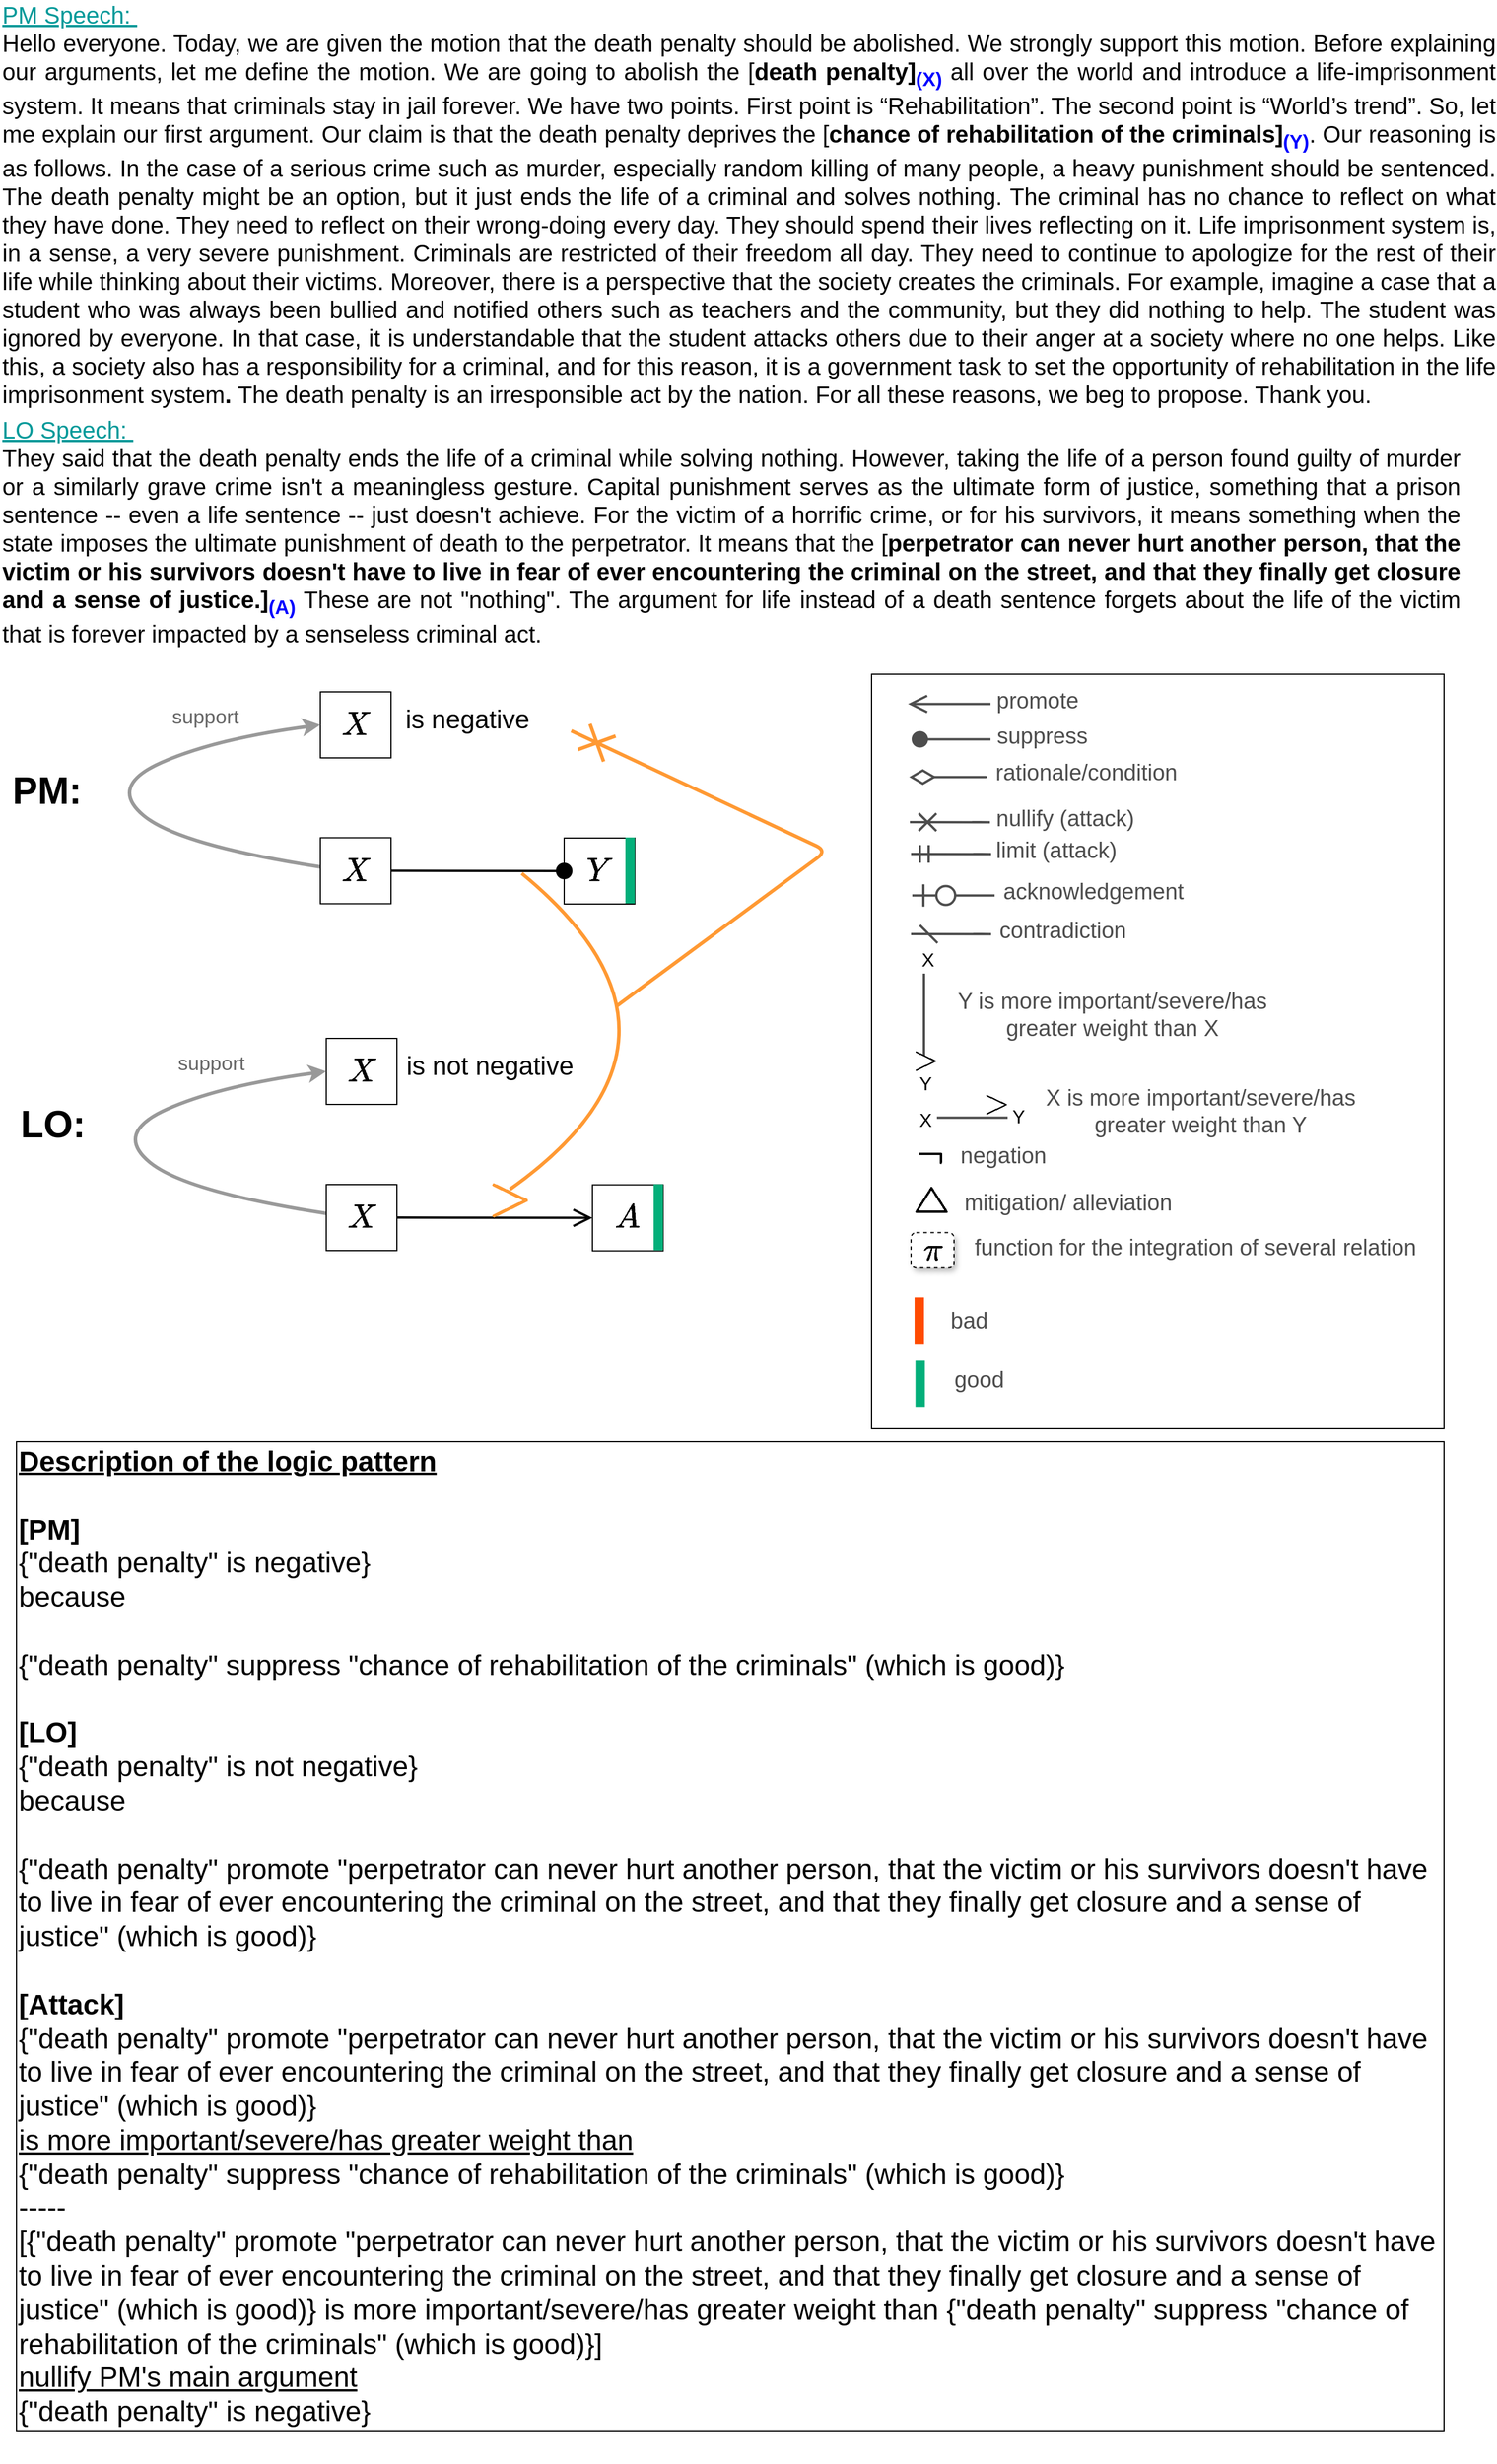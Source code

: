 <mxfile version="15.8.3" type="device"><diagram id="NebdKccpn1Tcwdz-Rh-k" name="Page-1"><mxGraphModel dx="1475" dy="2551" grid="1" gridSize="10" guides="1" tooltips="1" connect="1" arrows="1" fold="1" page="1" pageScale="1" pageWidth="1100" pageHeight="1700" math="1" shadow="0"><root><mxCell id="0"/><mxCell id="1" parent="0"/><mxCell id="UqYzVpXplDqsbALxIXjI-1" value="&lt;div style=&quot;text-align: justify ; font-size: 20px&quot;&gt;&lt;font style=&quot;font-size: 20px&quot; color=&quot;#009999&quot;&gt;&lt;u&gt;PM Speech:&amp;nbsp;&lt;/u&gt;&lt;/font&gt;&lt;/div&gt;&lt;div style=&quot;text-align: justify&quot;&gt;&lt;span style=&quot;font-size: 20px&quot;&gt;Hello everyone. Today, we are given the motion that the death penalty should be abolished. We strongly support this motion. Before explaining our arguments, let me define the motion. We are going to abolish the [&lt;b&gt;death penalty]&lt;sub&gt;&lt;font color=&quot;#0000ff&quot;&gt;(X)&lt;/font&gt;&lt;/sub&gt;&lt;/b&gt;&amp;nbsp;all over the world and introduce a life-imprisonment system. It means that criminals stay in jail forever. We have two points. First point is “Rehabilitation”. The second point is “World’s trend”. So, let me explain our first argument. Our claim is that the death penalty deprives the [&lt;b&gt;chance of rehabilitation of the criminals]&lt;sub&gt;&lt;font color=&quot;#0000ff&quot;&gt;(Y)&lt;/font&gt;&lt;/sub&gt;&lt;/b&gt;. Our reasoning is as follows. In the case of a serious crime such as murder, especially random killing of many people, a heavy punishment should be sentenced. The death penalty might be an option, but it just ends the life of a criminal and solves nothing. The&lt;b&gt;&amp;nbsp;&lt;/b&gt;criminal has no chance to reflect on what they have done. They need to reflect on their wrong-doing every day. They should spend their lives reflecting on it. Life imprisonment system is, in a sense, a very severe punishment. Criminals are restricted of their freedom all day. They need to continue to apologize for the rest of their life while thinking about their victims. Moreover, there is a perspective that the society creates the criminals. For example, imagine a case that a student who was always been bullied and notified others such as teachers and the community, but they did nothing to help. The student was ignored by everyone. In that case, it is understandable that the student attacks others due to their anger at a society where no one helps. Like this, a society also has a responsibility for a criminal, and for this reason, it is a government task to set the opportunity of rehabilitation in the life imprisonment system&lt;b&gt;.&lt;/b&gt;&amp;nbsp;The death penalty is an irresponsible act by the nation. For all these reasons, we beg to propose. Thank you.&lt;/span&gt;&lt;br&gt;&lt;/div&gt;" style="text;html=1;strokeColor=none;fillColor=none;align=left;verticalAlign=middle;whiteSpace=wrap;rounded=0;" parent="1" vertex="1"><mxGeometry x="550" y="45" width="1270" height="190" as="geometry"/></mxCell><mxCell id="UqYzVpXplDqsbALxIXjI-2" value="&lt;div style=&quot;text-align: justify ; font-size: 20px&quot;&gt;&lt;font style=&quot;font-size: 20px&quot; color=&quot;#009999&quot;&gt;&lt;u&gt;LO Speech:&amp;nbsp;&lt;/u&gt;&lt;/font&gt;&lt;/div&gt;&lt;div style=&quot;text-align: justify&quot;&gt;&lt;span style=&quot;font-size: 20px&quot;&gt;They said that the death penalty ends the life of a criminal while solving nothing. However, taking the life of a person found guilty of murder or a similarly grave crime isn't a meaningless gesture. Capital punishment serves as the ultimate form of justice, something that a prison sentence -- even a life sentence -- just doesn't achieve. For the victim of a horrific crime, or for his survivors, it means something when the state imposes the ultimate punishment of death to the perpetrator. It means that the [&lt;b&gt;perpetrator can never hurt another person, that the victim or his survivors doesn't have to live in fear of ever encountering the criminal on the street, and that they finally get closure and a sense of justice.]&lt;sub&gt;&lt;font color=&quot;#0000ff&quot;&gt;(A)&lt;/font&gt;&lt;/sub&gt;&lt;/b&gt; These are not &quot;nothing&quot;. The argument for life instead of a death sentence forgets about the life of the victim that is forever impacted by a senseless criminal act.&lt;/span&gt;&lt;br&gt;&lt;/div&gt;" style="text;html=1;strokeColor=none;fillColor=none;align=left;verticalAlign=middle;whiteSpace=wrap;rounded=0;" parent="1" vertex="1"><mxGeometry x="550" y="348" width="1240" height="140" as="geometry"/></mxCell><mxCell id="UqYzVpXplDqsbALxIXjI-18" value="&lt;font size=&quot;1&quot;&gt;&lt;b style=&quot;font-size: 32px&quot;&gt;PM:&lt;/b&gt;&lt;/font&gt;" style="text;html=1;strokeColor=none;fillColor=none;align=center;verticalAlign=middle;whiteSpace=wrap;rounded=0;" parent="1" vertex="1"><mxGeometry x="550" y="618" width="80" height="40" as="geometry"/></mxCell><mxCell id="UqYzVpXplDqsbALxIXjI-19" value="&lt;font size=&quot;1&quot;&gt;&lt;b style=&quot;font-size: 32px&quot;&gt;LO:&lt;/b&gt;&lt;/font&gt;" style="text;html=1;strokeColor=none;fillColor=none;align=center;verticalAlign=middle;whiteSpace=wrap;rounded=0;" parent="1" vertex="1"><mxGeometry x="555" y="900.75" width="80" height="40" as="geometry"/></mxCell><mxCell id="UqYzVpXplDqsbALxIXjI-66" value="&lt;font style=&quot;font-size: 24px&quot;&gt;$$X$$&lt;/font&gt;" style="whiteSpace=wrap;html=1;align=center;" parent="1" vertex="1"><mxGeometry x="822" y="554" width="60" height="56" as="geometry"/></mxCell><mxCell id="UqYzVpXplDqsbALxIXjI-67" value="&lt;font style=&quot;font-size: 22px&quot;&gt;is negative&lt;/font&gt;" style="text;html=1;strokeColor=none;fillColor=none;align=center;verticalAlign=middle;whiteSpace=wrap;rounded=0;" parent="1" vertex="1"><mxGeometry x="892" y="560.5" width="110" height="35" as="geometry"/></mxCell><mxCell id="UqYzVpXplDqsbALxIXjI-77" value="" style="curved=1;endArrow=classic;html=1;strokeWidth=3;exitX=0;exitY=0.5;exitDx=0;exitDy=0;entryX=0;entryY=0.5;entryDx=0;entryDy=0;strokeColor=#999999;" parent="1" target="UqYzVpXplDqsbALxIXjI-66" edge="1"><mxGeometry width="50" height="50" relative="1" as="geometry"><mxPoint x="822" y="702.5" as="sourcePoint"/><mxPoint x="592" y="654" as="targetPoint"/><Array as="points"><mxPoint x="702" y="684"/><mxPoint x="642" y="634"/><mxPoint x="732" y="594"/></Array></mxGeometry></mxCell><mxCell id="UqYzVpXplDqsbALxIXjI-78" value="&lt;font style=&quot;font-size: 17px&quot; color=&quot;#666666&quot;&gt;support&lt;/font&gt;" style="text;html=1;fillColor=none;align=center;verticalAlign=middle;whiteSpace=wrap;rounded=0;rotation=0;" parent="1" vertex="1"><mxGeometry x="692" y="560.5" width="65" height="30" as="geometry"/></mxCell><mxCell id="UqYzVpXplDqsbALxIXjI-79" value="&lt;font style=&quot;font-size: 24px&quot;&gt;$$X$$&lt;/font&gt;" style="whiteSpace=wrap;html=1;align=center;" parent="1" vertex="1"><mxGeometry x="827" y="848" width="60" height="56" as="geometry"/></mxCell><mxCell id="UqYzVpXplDqsbALxIXjI-80" value="&lt;font style=&quot;font-size: 22px&quot;&gt;is not negative&lt;/font&gt;" style="text;html=1;strokeColor=none;fillColor=none;align=center;verticalAlign=middle;whiteSpace=wrap;rounded=0;" parent="1" vertex="1"><mxGeometry x="892" y="854.5" width="148" height="35" as="geometry"/></mxCell><mxCell id="UqYzVpXplDqsbALxIXjI-85" value="" style="curved=1;endArrow=classic;html=1;strokeWidth=3;exitX=0;exitY=0.5;exitDx=0;exitDy=0;entryX=0;entryY=0.5;entryDx=0;entryDy=0;strokeColor=#999999;" parent="1" target="UqYzVpXplDqsbALxIXjI-79" edge="1"><mxGeometry width="50" height="50" relative="1" as="geometry"><mxPoint x="827" y="996.5" as="sourcePoint"/><mxPoint x="597" y="948" as="targetPoint"/><Array as="points"><mxPoint x="707" y="978"/><mxPoint x="647" y="928"/><mxPoint x="737" y="888"/></Array></mxGeometry></mxCell><mxCell id="UqYzVpXplDqsbALxIXjI-86" value="&lt;font style=&quot;font-size: 17px&quot; color=&quot;#666666&quot;&gt;support&lt;/font&gt;" style="text;html=1;fillColor=none;align=center;verticalAlign=middle;whiteSpace=wrap;rounded=0;rotation=0;" parent="1" vertex="1"><mxGeometry x="697" y="854.5" width="65" height="30" as="geometry"/></mxCell><mxCell id="NtoSjqE89IBoUMMxEz2x-3" value="&lt;span style=&quot;font-size: 24px&quot;&gt;$$X$$&lt;/span&gt;" style="whiteSpace=wrap;html=1;align=center;" parent="1" vertex="1"><mxGeometry x="822" y="677.75" width="60" height="56" as="geometry"/></mxCell><mxCell id="NtoSjqE89IBoUMMxEz2x-4" value="&lt;font style=&quot;font-size: 24px&quot;&gt;$$Y$$&lt;/font&gt;" style="whiteSpace=wrap;html=1;align=center;" parent="1" vertex="1"><mxGeometry x="1029" y="678" width="60" height="56" as="geometry"/></mxCell><mxCell id="NtoSjqE89IBoUMMxEz2x-5" value="" style="whiteSpace=wrap;html=1;fontColor=#666666;fillColor=#03AF7A;strokeColor=none;" parent="1" vertex="1"><mxGeometry x="1081" y="677.5" width="8" height="56" as="geometry"/></mxCell><mxCell id="NtoSjqE89IBoUMMxEz2x-6" value="" style="endArrow=oval;html=1;fontColor=#666666;endSize=12;entryX=0;entryY=0.5;entryDx=0;entryDy=0;endFill=1;strokeWidth=2;exitX=1;exitY=0.5;exitDx=0;exitDy=0;" parent="1" source="NtoSjqE89IBoUMMxEz2x-3" target="NtoSjqE89IBoUMMxEz2x-4" edge="1"><mxGeometry width="50" height="50" relative="1" as="geometry"><mxPoint x="928" y="705.41" as="sourcePoint"/><mxPoint x="1020.0" y="705.41" as="targetPoint"/></mxGeometry></mxCell><mxCell id="FrFUBQEVQmdQ0X_AFrUk-1" value="" style="rounded=0;whiteSpace=wrap;html=1;glass=0;sketch=0;strokeColor=default;fillColor=none;" parent="1" vertex="1"><mxGeometry x="1290" y="539" width="486" height="640" as="geometry"/></mxCell><mxCell id="FrFUBQEVQmdQ0X_AFrUk-2" value="" style="endArrow=ERzeroToOne;html=1;endFill=1;endSize=16;strokeWidth=2;strokeColor=#4D4D4D;" parent="1" edge="1"><mxGeometry width="50" height="50" relative="1" as="geometry"><mxPoint x="1394.5" y="726.75" as="sourcePoint"/><mxPoint x="1324.5" y="726.75" as="targetPoint"/></mxGeometry></mxCell><mxCell id="FrFUBQEVQmdQ0X_AFrUk-3" value="" style="endArrow=none;html=1;endSize=16;strokeWidth=2;strokeColor=#4D4D4D;" parent="1" edge="1"><mxGeometry width="50" height="50" relative="1" as="geometry"><mxPoint x="1334.5" y="863.0" as="sourcePoint"/><mxPoint x="1334.5" y="793.0" as="targetPoint"/></mxGeometry></mxCell><mxCell id="FrFUBQEVQmdQ0X_AFrUk-4" value="&lt;span style=&quot;font-size: 24px&quot;&gt;&lt;font style=&quot;font-size: 24px&quot;&gt;$$&amp;gt;$$&lt;/font&gt;&lt;/span&gt;" style="text;html=1;strokeColor=none;fillColor=none;align=center;verticalAlign=middle;whiteSpace=wrap;rounded=0;fontSize=24;fontStyle=1;horizontal=1;" parent="1" vertex="1"><mxGeometry x="1315.5" y="856" width="40" height="20" as="geometry"/></mxCell><mxCell id="FrFUBQEVQmdQ0X_AFrUk-5" value="&lt;span style=&quot;font-size: 19px&quot;&gt;Y is more important/severe/has greater weight than X&lt;/span&gt;" style="text;html=1;strokeColor=none;fillColor=none;align=center;verticalAlign=middle;whiteSpace=wrap;rounded=0;fontColor=#4D4D4D;" parent="1" vertex="1"><mxGeometry x="1346.5" y="803" width="294.5" height="50" as="geometry"/></mxCell><mxCell id="FrFUBQEVQmdQ0X_AFrUk-6" value="&lt;font style=&quot;font-size: 16px&quot;&gt;X&lt;/font&gt;" style="text;html=1;strokeColor=none;fillColor=none;align=center;verticalAlign=middle;whiteSpace=wrap;rounded=0;fontSize=14;" parent="1" vertex="1"><mxGeometry x="1317.5" y="770.75" width="40" height="20" as="geometry"/></mxCell><mxCell id="FrFUBQEVQmdQ0X_AFrUk-7" value="&lt;font style=&quot;font-size: 16px&quot;&gt;Y&lt;/font&gt;" style="text;html=1;strokeColor=none;fillColor=none;align=center;verticalAlign=middle;whiteSpace=wrap;rounded=0;fontSize=14;" parent="1" vertex="1"><mxGeometry x="1315.5" y="876" width="40" height="20" as="geometry"/></mxCell><mxCell id="FrFUBQEVQmdQ0X_AFrUk-8" value="" style="endArrow=none;html=1;endSize=0;strokeWidth=2;startArrow=cross;startFill=0;startSize=12;strokeColor=#4D4D4D;" parent="1" edge="1"><mxGeometry width="50" height="50" relative="1" as="geometry"><mxPoint x="1322.5" y="664.5" as="sourcePoint"/><mxPoint x="1390.5" y="664.62" as="targetPoint"/><Array as="points"><mxPoint x="1390.5" y="664.62"/><mxPoint x="1372.5" y="664.5"/></Array></mxGeometry></mxCell><mxCell id="FrFUBQEVQmdQ0X_AFrUk-9" value="&lt;font style=&quot;font-size: 19px&quot;&gt;nullify (attack)&lt;/font&gt;" style="text;html=1;strokeColor=none;fillColor=none;align=center;verticalAlign=middle;whiteSpace=wrap;rounded=0;fontColor=#4D4D4D;" parent="1" vertex="1"><mxGeometry x="1384.5" y="644.75" width="138.5" height="34" as="geometry"/></mxCell><mxCell id="FrFUBQEVQmdQ0X_AFrUk-10" value="" style="endArrow=open;html=1;fontColor=#666666;endSize=12;endFill=0;strokeWidth=2;strokeColor=#4D4D4D;" parent="1" edge="1"><mxGeometry width="50" height="50" relative="1" as="geometry"><mxPoint x="1391" y="564.25" as="sourcePoint"/><mxPoint x="1321" y="564.25" as="targetPoint"/></mxGeometry></mxCell><mxCell id="FrFUBQEVQmdQ0X_AFrUk-11" value="&lt;span style=&quot;font-size: 19px&quot;&gt;promote&lt;/span&gt;" style="text;html=1;strokeColor=none;fillColor=none;align=center;verticalAlign=middle;whiteSpace=wrap;rounded=0;fontColor=#4D4D4D;" parent="1" vertex="1"><mxGeometry x="1391" y="545.25" width="80" height="34" as="geometry"/></mxCell><mxCell id="FrFUBQEVQmdQ0X_AFrUk-12" value="" style="endArrow=oval;html=1;fontColor=#666666;endSize=12;endFill=1;strokeWidth=2;strokeColor=#4D4D4D;" parent="1" edge="1"><mxGeometry width="50" height="50" relative="1" as="geometry"><mxPoint x="1391" y="594.25" as="sourcePoint"/><mxPoint x="1331" y="594.25" as="targetPoint"/></mxGeometry></mxCell><mxCell id="FrFUBQEVQmdQ0X_AFrUk-13" value="&lt;span style=&quot;font-size: 19px&quot;&gt;suppress&lt;/span&gt;" style="text;html=1;strokeColor=none;fillColor=none;align=center;verticalAlign=middle;whiteSpace=wrap;rounded=0;fontColor=#4D4D4D;" parent="1" vertex="1"><mxGeometry x="1395" y="575.25" width="80" height="34" as="geometry"/></mxCell><mxCell id="FrFUBQEVQmdQ0X_AFrUk-14" value="" style="endArrow=none;html=1;endSize=0;strokeWidth=2;startArrow=diamondThin;startFill=0;startSize=17;strokeColor=#4D4D4D;" parent="1" edge="1"><mxGeometry width="50" height="50" relative="1" as="geometry"><mxPoint x="1322" y="626.25" as="sourcePoint"/><mxPoint x="1360" y="626.25" as="targetPoint"/><Array as="points"><mxPoint x="1392" y="626.25"/><mxPoint x="1370" y="626.25"/></Array></mxGeometry></mxCell><mxCell id="FrFUBQEVQmdQ0X_AFrUk-15" value="&lt;font style=&quot;font-size: 19px&quot;&gt;rationale/condition&lt;/font&gt;" style="text;html=1;strokeColor=none;fillColor=none;align=center;verticalAlign=middle;whiteSpace=wrap;rounded=0;fontColor=#4D4D4D;" parent="1" vertex="1"><mxGeometry x="1387" y="606.25" width="171" height="34" as="geometry"/></mxCell><mxCell id="FrFUBQEVQmdQ0X_AFrUk-16" value="&lt;font style=&quot;font-size: 19px&quot;&gt;acknowledgement&lt;/font&gt;" style="text;html=1;strokeColor=none;fillColor=none;align=center;verticalAlign=middle;whiteSpace=wrap;rounded=0;fontColor=#4D4D4D;" parent="1" vertex="1"><mxGeometry x="1395" y="706.75" width="167" height="34" as="geometry"/></mxCell><mxCell id="FrFUBQEVQmdQ0X_AFrUk-17" value="" style="endArrow=none;html=1;endSize=16;strokeWidth=2;strokeColor=#4D4D4D;" parent="1" edge="1"><mxGeometry width="50" height="50" relative="1" as="geometry"><mxPoint x="1405.5" y="915.25" as="sourcePoint"/><mxPoint x="1345.5" y="915.25" as="targetPoint"/></mxGeometry></mxCell><mxCell id="FrFUBQEVQmdQ0X_AFrUk-18" value="&lt;span style=&quot;font-size: 24px&quot;&gt;&lt;font style=&quot;font-size: 24px&quot;&gt;$$&amp;gt;$$&lt;/font&gt;&lt;/span&gt;" style="text;html=1;strokeColor=none;fillColor=none;align=center;verticalAlign=middle;whiteSpace=wrap;rounded=0;fontSize=24;fontStyle=1;horizontal=1;" parent="1" vertex="1"><mxGeometry x="1375.5" y="893.25" width="40" height="20" as="geometry"/></mxCell><mxCell id="FrFUBQEVQmdQ0X_AFrUk-19" value="&lt;font style=&quot;font-size: 16px&quot;&gt;X&lt;/font&gt;" style="text;html=1;strokeColor=none;fillColor=none;align=center;verticalAlign=middle;whiteSpace=wrap;rounded=0;fontSize=14;" parent="1" vertex="1"><mxGeometry x="1315.5" y="907.25" width="40" height="20" as="geometry"/></mxCell><mxCell id="FrFUBQEVQmdQ0X_AFrUk-20" value="&lt;font style=&quot;font-size: 16px&quot;&gt;Y&lt;/font&gt;" style="text;html=1;strokeColor=none;fillColor=none;align=center;verticalAlign=middle;whiteSpace=wrap;rounded=0;fontSize=14;" parent="1" vertex="1"><mxGeometry x="1394.5" y="904.25" width="40" height="20" as="geometry"/></mxCell><mxCell id="FrFUBQEVQmdQ0X_AFrUk-21" value="&lt;span style=&quot;font-size: 19px&quot;&gt;X is more important/severe/has greater weight&amp;nbsp;&lt;/span&gt;&lt;span style=&quot;font-size: 19px&quot;&gt;than Y&lt;/span&gt;" style="text;html=1;strokeColor=none;fillColor=none;align=center;verticalAlign=middle;whiteSpace=wrap;rounded=0;fontColor=#4D4D4D;" parent="1" vertex="1"><mxGeometry x="1435.5" y="893.25" width="266.5" height="34" as="geometry"/></mxCell><mxCell id="FrFUBQEVQmdQ0X_AFrUk-22" value="" style="endArrow=none;html=1;endSize=0;strokeWidth=2;startArrow=dash;startFill=0;startSize=12;strokeColor=#4D4D4D;" parent="1" edge="1"><mxGeometry width="50" height="50" relative="1" as="geometry"><mxPoint x="1323.5" y="759.5" as="sourcePoint"/><mxPoint x="1391.5" y="759.62" as="targetPoint"/><Array as="points"><mxPoint x="1391.5" y="759.62"/><mxPoint x="1373.5" y="759.5"/></Array></mxGeometry></mxCell><mxCell id="FrFUBQEVQmdQ0X_AFrUk-23" value="&lt;font style=&quot;font-size: 19px&quot;&gt;contradiction&lt;/font&gt;" style="text;html=1;strokeColor=none;fillColor=none;align=center;verticalAlign=middle;whiteSpace=wrap;rounded=0;fontColor=#4D4D4D;" parent="1" vertex="1"><mxGeometry x="1397.5" y="739.75" width="109" height="34" as="geometry"/></mxCell><mxCell id="FrFUBQEVQmdQ0X_AFrUk-24" value="" style="whiteSpace=wrap;html=1;fontColor=#666666;strokeColor=none;fillColor=#FF4B00;" parent="1" vertex="1"><mxGeometry x="1326.5" y="1067.75" width="8" height="40" as="geometry"/></mxCell><mxCell id="FrFUBQEVQmdQ0X_AFrUk-25" value="&lt;span style=&quot;font-size: 19px&quot;&gt;bad&lt;/span&gt;" style="text;html=1;strokeColor=none;fillColor=none;align=center;verticalAlign=middle;whiteSpace=wrap;rounded=0;fontColor=#4D4D4D;" parent="1" vertex="1"><mxGeometry x="1345" y="1070.75" width="55.5" height="34" as="geometry"/></mxCell><mxCell id="FrFUBQEVQmdQ0X_AFrUk-26" value="" style="whiteSpace=wrap;html=1;fontColor=#666666;strokeColor=none;fillColor=#03AF7A;" parent="1" vertex="1"><mxGeometry x="1327.25" y="1121.25" width="8" height="40" as="geometry"/></mxCell><mxCell id="FrFUBQEVQmdQ0X_AFrUk-27" value="&lt;span style=&quot;font-size: 19px&quot;&gt;good&lt;/span&gt;" style="text;html=1;strokeColor=none;fillColor=none;align=center;verticalAlign=middle;whiteSpace=wrap;rounded=0;fontColor=#4D4D4D;" parent="1" vertex="1"><mxGeometry x="1348" y="1121.25" width="66.5" height="34" as="geometry"/></mxCell><mxCell id="FrFUBQEVQmdQ0X_AFrUk-28" value="&lt;span style=&quot;font-size: 19px&quot;&gt;mitigation/&amp;nbsp;&lt;/span&gt;&lt;span style=&quot;font-size: 19px&quot;&gt;alleviation&lt;/span&gt;" style="text;html=1;strokeColor=none;fillColor=none;align=center;verticalAlign=middle;whiteSpace=wrap;rounded=0;fontColor=#4D4D4D;" parent="1" vertex="1"><mxGeometry x="1364.25" y="970.5" width="186" height="34" as="geometry"/></mxCell><mxCell id="FrFUBQEVQmdQ0X_AFrUk-29" value="&lt;font style=&quot;font-size: 26px&quot;&gt;$$\boldsymbol{\triangle}$$&lt;/font&gt;" style="text;html=1;strokeColor=none;fillColor=none;align=center;verticalAlign=middle;whiteSpace=wrap;rounded=0;" parent="1" vertex="1"><mxGeometry x="1311.25" y="969.5" width="60" height="35" as="geometry"/></mxCell><mxCell id="FrFUBQEVQmdQ0X_AFrUk-30" value="&lt;font style=&quot;font-size: 26px&quot;&gt;$$\boldsymbol{\neg}$$&lt;/font&gt;" style="text;html=1;strokeColor=none;fillColor=none;align=center;verticalAlign=middle;whiteSpace=wrap;rounded=0;" parent="1" vertex="1"><mxGeometry x="1309.5" y="930.5" width="60" height="35" as="geometry"/></mxCell><mxCell id="FrFUBQEVQmdQ0X_AFrUk-31" value="&lt;span style=&quot;font-size: 19px&quot;&gt;negation&lt;/span&gt;" style="text;html=1;strokeColor=none;fillColor=none;align=center;verticalAlign=middle;whiteSpace=wrap;rounded=0;fontColor=#4D4D4D;" parent="1" vertex="1"><mxGeometry x="1362" y="930.5" width="80" height="34" as="geometry"/></mxCell><mxCell id="FrFUBQEVQmdQ0X_AFrUk-32" value="&lt;font style=&quot;font-size: 24px&quot;&gt;$$\pi$$&lt;/font&gt;" style="whiteSpace=wrap;html=1;dashed=1;perimeterSpacing=0;shadow=1;align=center;rounded=1;" parent="1" vertex="1"><mxGeometry x="1323.5" y="1012.75" width="36.5" height="30" as="geometry"/></mxCell><mxCell id="FrFUBQEVQmdQ0X_AFrUk-33" value="&lt;span style=&quot;font-size: 19px&quot;&gt;function for the integration of several relation&lt;/span&gt;" style="text;html=1;strokeColor=none;fillColor=none;align=center;verticalAlign=middle;whiteSpace=wrap;rounded=0;fontColor=#4D4D4D;" parent="1" vertex="1"><mxGeometry x="1364.25" y="1008.75" width="401.75" height="34" as="geometry"/></mxCell><mxCell id="FrFUBQEVQmdQ0X_AFrUk-34" value="" style="endArrow=none;html=1;endSize=0;strokeWidth=2;startArrow=ERmandOne;startFill=0;startSize=12;strokeColor=#4D4D4D;" parent="1" edge="1"><mxGeometry width="50" height="50" relative="1" as="geometry"><mxPoint x="1323.5" y="691.5" as="sourcePoint"/><mxPoint x="1391.5" y="691.62" as="targetPoint"/><Array as="points"><mxPoint x="1391.5" y="691.62"/><mxPoint x="1373.5" y="691.5"/></Array></mxGeometry></mxCell><mxCell id="FrFUBQEVQmdQ0X_AFrUk-35" value="&lt;span style=&quot;font-size: 19px&quot;&gt;limit (attack)&lt;/span&gt;" style="text;html=1;strokeColor=none;fillColor=none;align=center;verticalAlign=middle;whiteSpace=wrap;rounded=0;fontColor=#4D4D4D;" parent="1" vertex="1"><mxGeometry x="1382.5" y="671.75" width="127.5" height="34" as="geometry"/></mxCell><mxCell id="0_LS8avFSwJGfwYaEibg-1" value="&lt;span style=&quot;font-size: 24px&quot;&gt;$$X$$&lt;/span&gt;" style="whiteSpace=wrap;html=1;align=center;" parent="1" vertex="1"><mxGeometry x="827" y="972" width="60" height="56" as="geometry"/></mxCell><mxCell id="0_LS8avFSwJGfwYaEibg-2" value="&lt;font style=&quot;font-size: 24px&quot;&gt;$$A$$&lt;/font&gt;" style="whiteSpace=wrap;html=1;align=center;" parent="1" vertex="1"><mxGeometry x="1053" y="972.25" width="60" height="56" as="geometry"/></mxCell><mxCell id="0_LS8avFSwJGfwYaEibg-3" value="" style="whiteSpace=wrap;html=1;fontColor=#666666;fillColor=#03AF7A;strokeColor=none;" parent="1" vertex="1"><mxGeometry x="1105" y="971.75" width="8" height="56" as="geometry"/></mxCell><mxCell id="0_LS8avFSwJGfwYaEibg-4" value="" style="endArrow=open;html=1;fontColor=#666666;endSize=12;entryX=0;entryY=0.5;entryDx=0;entryDy=0;endFill=0;strokeWidth=2;exitX=1;exitY=0.5;exitDx=0;exitDy=0;" parent="1" source="0_LS8avFSwJGfwYaEibg-1" target="0_LS8avFSwJGfwYaEibg-2" edge="1"><mxGeometry width="50" height="50" relative="1" as="geometry"><mxPoint x="933" y="999.66" as="sourcePoint"/><mxPoint x="1025.0" y="999.66" as="targetPoint"/></mxGeometry></mxCell><mxCell id="eW8rR9ztyOb6rAZTQWP7-1" value="" style="curved=1;endArrow=none;html=1;strokeWidth=3;endFill=0;strokeColor=#FF9933;startArrow=none;" parent="1" edge="1"><mxGeometry width="50" height="50" relative="1" as="geometry"><mxPoint x="993" y="708" as="sourcePoint"/><mxPoint x="983" y="976" as="targetPoint"/><Array as="points"><mxPoint x="1163" y="848"/></Array></mxGeometry></mxCell><mxCell id="eW8rR9ztyOb6rAZTQWP7-2" value="&lt;font style=&quot;font-size: 36px&quot; color=&quot;#ff9933&quot;&gt;$$\boldsymbol{&amp;gt;}$$&lt;/font&gt;" style="text;html=1;strokeColor=none;fillColor=none;align=center;verticalAlign=middle;whiteSpace=wrap;rounded=0;fontSize=24;fontStyle=1;horizontal=1;" parent="1" vertex="1"><mxGeometry x="963" y="973" width="40" height="20" as="geometry"/></mxCell><mxCell id="eW8rR9ztyOb6rAZTQWP7-3" value="" style="endArrow=none;html=1;endSize=0;strokeWidth=3;startArrow=cross;startFill=0;startSize=20;strokeColor=#FF9933;" parent="1" edge="1"><mxGeometry width="50" height="50" relative="1" as="geometry"><mxPoint x="1035" y="587" as="sourcePoint"/><mxPoint x="1073" y="821" as="targetPoint"/><Array as="points"><mxPoint x="1252" y="688.88"/></Array></mxGeometry></mxCell><mxCell id="MwAYV8HbT3LEAVhgyxmM-1" value="&lt;b&gt;&lt;u&gt;&lt;br&gt;Description of the logic pattern&lt;br&gt;&lt;/u&gt;&lt;br&gt;[PM]&lt;/b&gt;&lt;br&gt;{&quot;death penalty&quot; is negative}&lt;br&gt;because&lt;br&gt;&lt;br&gt;{&quot;death penalty&quot; suppress &quot;chance of rehabilitation of the criminals&quot; (which is good)}&lt;br&gt;&lt;br&gt;&lt;b&gt;[LO]&lt;/b&gt;&lt;br&gt;{&quot;death penalty&quot; is not negative}&lt;br&gt;because&lt;br&gt;&lt;br&gt;&lt;span style=&quot;font-size: 24px&quot;&gt;{&quot;death penalty&quot; promote &quot;perpetrator can never hurt another person, that the victim or his survivors doesn't have to live in fear of ever encountering the criminal on the street, and that they finally get closure and a sense of justice&lt;/span&gt;&lt;span style=&quot;font-size: 24px&quot;&gt;&quot; (which is good)}&lt;/span&gt;&lt;br&gt;&lt;br&gt;&lt;b&gt;[Attack]&lt;/b&gt;&lt;br&gt;&lt;div&gt;&lt;span&gt;&lt;span style=&quot;font-size: 24px&quot;&gt;{&quot;death penalty&quot; promote &quot;perpetrator can never hurt another person, that the victim or his survivors doesn't have to live in fear of ever encountering the criminal on the street, and that they finally get closure and a sense of justice&quot; (which is good)}&lt;/span&gt;&lt;br&gt;&lt;/span&gt;&lt;/div&gt;&lt;div&gt;&lt;span&gt;&lt;span style=&quot;font-size: 24px&quot;&gt;&lt;u&gt;is more important/severe/has greater weight than&lt;/u&gt;&lt;/span&gt;&lt;br&gt;&lt;/span&gt;&lt;/div&gt;&lt;div&gt;&lt;span&gt;&lt;span style=&quot;font-size: 24px&quot;&gt;{&quot;death penalty&quot; suppress &quot;chance of rehabilitation of the criminals&quot; (which is good)}&lt;/span&gt;&lt;br&gt;&lt;/span&gt;&lt;/div&gt;&lt;div&gt;&lt;span&gt;&lt;span style=&quot;font-size: 24px&quot;&gt;-----&lt;/span&gt;&lt;/span&gt;&lt;/div&gt;&lt;div&gt;&lt;div style=&quot;font-size: 24px&quot;&gt;[&lt;span&gt;{&quot;death penalty&quot; promote &quot;perpetrator can never hurt another person, that the victim or his survivors doesn't have to live in fear of ever encountering the criminal on the street, and that they finally get closure and a sense of justice&quot; (which is good)}&amp;nbsp;&lt;/span&gt;&lt;span&gt;is more important/severe/has greater weight than&amp;nbsp;&lt;/span&gt;&lt;span&gt;{&quot;death penalty&quot; suppress &quot;chance of rehabilitation of the criminals&quot; (which is good)}&lt;/span&gt;&lt;span&gt;]&lt;/span&gt;&lt;/div&gt;&lt;div&gt;&lt;span style=&quot;font-size: 24px&quot;&gt;&lt;u&gt;nullify PM's main argument&lt;/u&gt;&lt;/span&gt;&lt;br&gt;&lt;/div&gt;&lt;/div&gt;&lt;div&gt;&lt;span style=&quot;font-size: 24px&quot;&gt;{&quot;death penalty&quot; is negative}&lt;/span&gt;&lt;br&gt;&lt;/div&gt;&lt;div&gt;&lt;span&gt;&lt;span style=&quot;font-size: 24px&quot;&gt;&lt;br&gt;&lt;/span&gt;&lt;/span&gt;&lt;/div&gt;" style="rounded=0;whiteSpace=wrap;html=1;fontSize=24;strokeColor=default;align=left;" vertex="1" parent="1"><mxGeometry x="564" y="1190" width="1212" height="840" as="geometry"/></mxCell></root></mxGraphModel></diagram></mxfile>